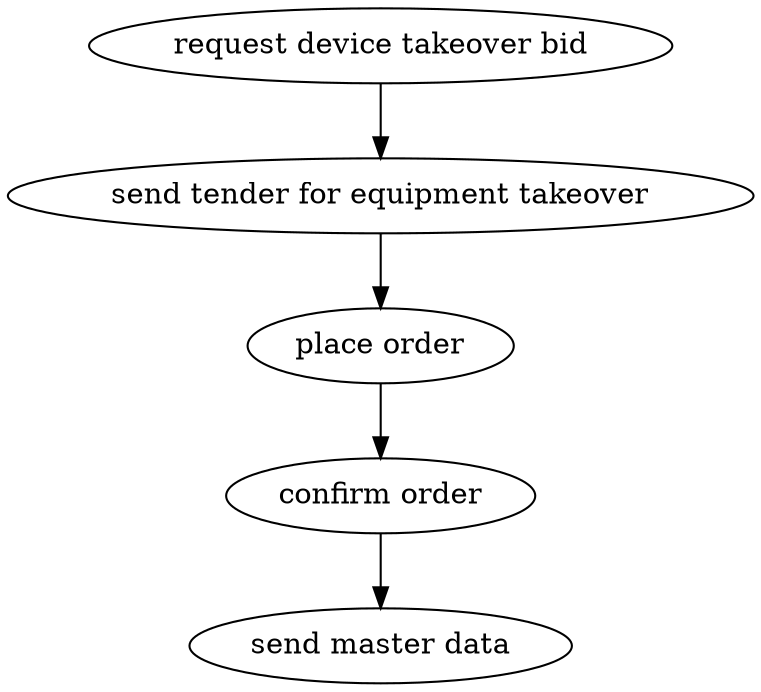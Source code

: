strict digraph "doc-10.5" {
	graph [name="doc-10.5"];
	"request device takeover bid"	[attrs="{'type': 'Activity', 'label': 'request device takeover bid'}"];
	"send tender for equipment takeover"	[attrs="{'type': 'Activity', 'label': 'send tender for equipment takeover'}"];
	"request device takeover bid" -> "send tender for equipment takeover"	[attrs="{'type': 'flow', 'label': 'flow'}"];
	"place order"	[attrs="{'type': 'Activity', 'label': 'place order'}"];
	"send tender for equipment takeover" -> "place order"	[attrs="{'type': 'flow', 'label': 'flow'}"];
	"confirm order"	[attrs="{'type': 'Activity', 'label': 'confirm order'}"];
	"place order" -> "confirm order"	[attrs="{'type': 'flow', 'label': 'flow'}"];
	"send master data"	[attrs="{'type': 'Activity', 'label': 'send master data'}"];
	"confirm order" -> "send master data"	[attrs="{'type': 'flow', 'label': 'flow'}"];
}

